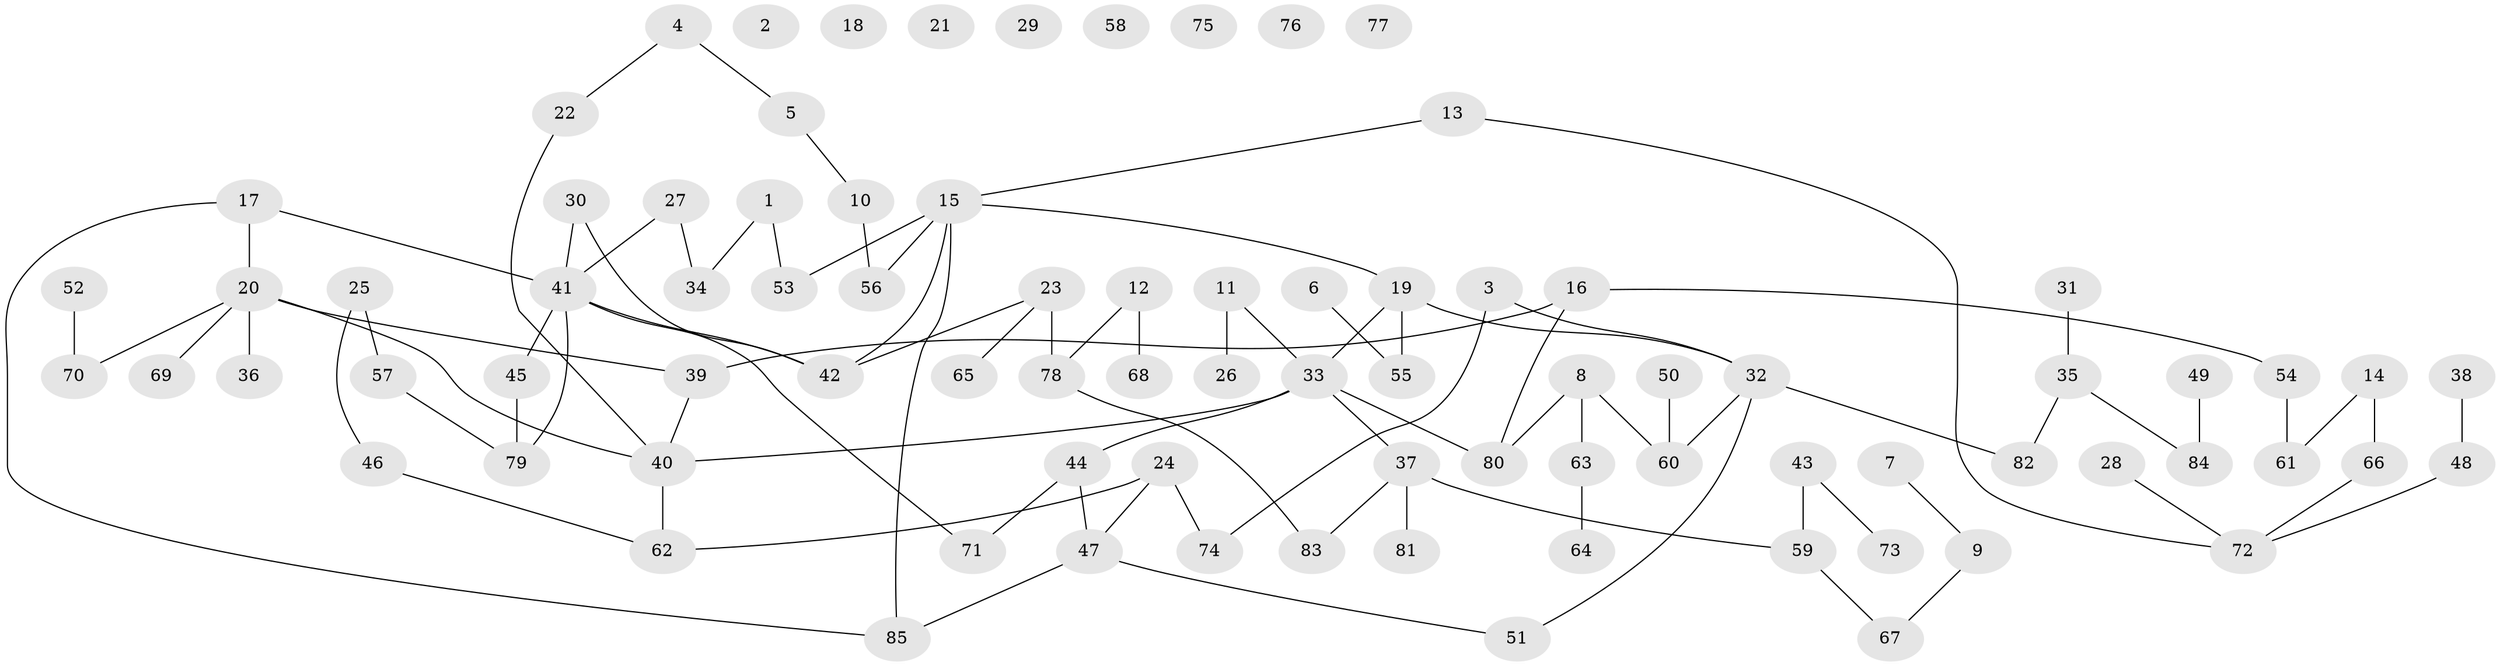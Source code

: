 // Generated by graph-tools (version 1.1) at 2025/33/03/09/25 02:33:44]
// undirected, 85 vertices, 93 edges
graph export_dot {
graph [start="1"]
  node [color=gray90,style=filled];
  1;
  2;
  3;
  4;
  5;
  6;
  7;
  8;
  9;
  10;
  11;
  12;
  13;
  14;
  15;
  16;
  17;
  18;
  19;
  20;
  21;
  22;
  23;
  24;
  25;
  26;
  27;
  28;
  29;
  30;
  31;
  32;
  33;
  34;
  35;
  36;
  37;
  38;
  39;
  40;
  41;
  42;
  43;
  44;
  45;
  46;
  47;
  48;
  49;
  50;
  51;
  52;
  53;
  54;
  55;
  56;
  57;
  58;
  59;
  60;
  61;
  62;
  63;
  64;
  65;
  66;
  67;
  68;
  69;
  70;
  71;
  72;
  73;
  74;
  75;
  76;
  77;
  78;
  79;
  80;
  81;
  82;
  83;
  84;
  85;
  1 -- 34;
  1 -- 53;
  3 -- 32;
  3 -- 74;
  4 -- 5;
  4 -- 22;
  5 -- 10;
  6 -- 55;
  7 -- 9;
  8 -- 60;
  8 -- 63;
  8 -- 80;
  9 -- 67;
  10 -- 56;
  11 -- 26;
  11 -- 33;
  12 -- 68;
  12 -- 78;
  13 -- 15;
  13 -- 72;
  14 -- 61;
  14 -- 66;
  15 -- 19;
  15 -- 42;
  15 -- 53;
  15 -- 56;
  15 -- 85;
  16 -- 39;
  16 -- 54;
  16 -- 80;
  17 -- 20;
  17 -- 41;
  17 -- 85;
  19 -- 32;
  19 -- 33;
  19 -- 55;
  20 -- 36;
  20 -- 39;
  20 -- 40;
  20 -- 69;
  20 -- 70;
  22 -- 40;
  23 -- 42;
  23 -- 65;
  23 -- 78;
  24 -- 47;
  24 -- 62;
  24 -- 74;
  25 -- 46;
  25 -- 57;
  27 -- 34;
  27 -- 41;
  28 -- 72;
  30 -- 41;
  30 -- 42;
  31 -- 35;
  32 -- 51;
  32 -- 60;
  32 -- 82;
  33 -- 37;
  33 -- 40;
  33 -- 44;
  33 -- 80;
  35 -- 82;
  35 -- 84;
  37 -- 59;
  37 -- 81;
  37 -- 83;
  38 -- 48;
  39 -- 40;
  40 -- 62;
  41 -- 42;
  41 -- 45;
  41 -- 71;
  41 -- 79;
  43 -- 59;
  43 -- 73;
  44 -- 47;
  44 -- 71;
  45 -- 79;
  46 -- 62;
  47 -- 51;
  47 -- 85;
  48 -- 72;
  49 -- 84;
  50 -- 60;
  52 -- 70;
  54 -- 61;
  57 -- 79;
  59 -- 67;
  63 -- 64;
  66 -- 72;
  78 -- 83;
}
